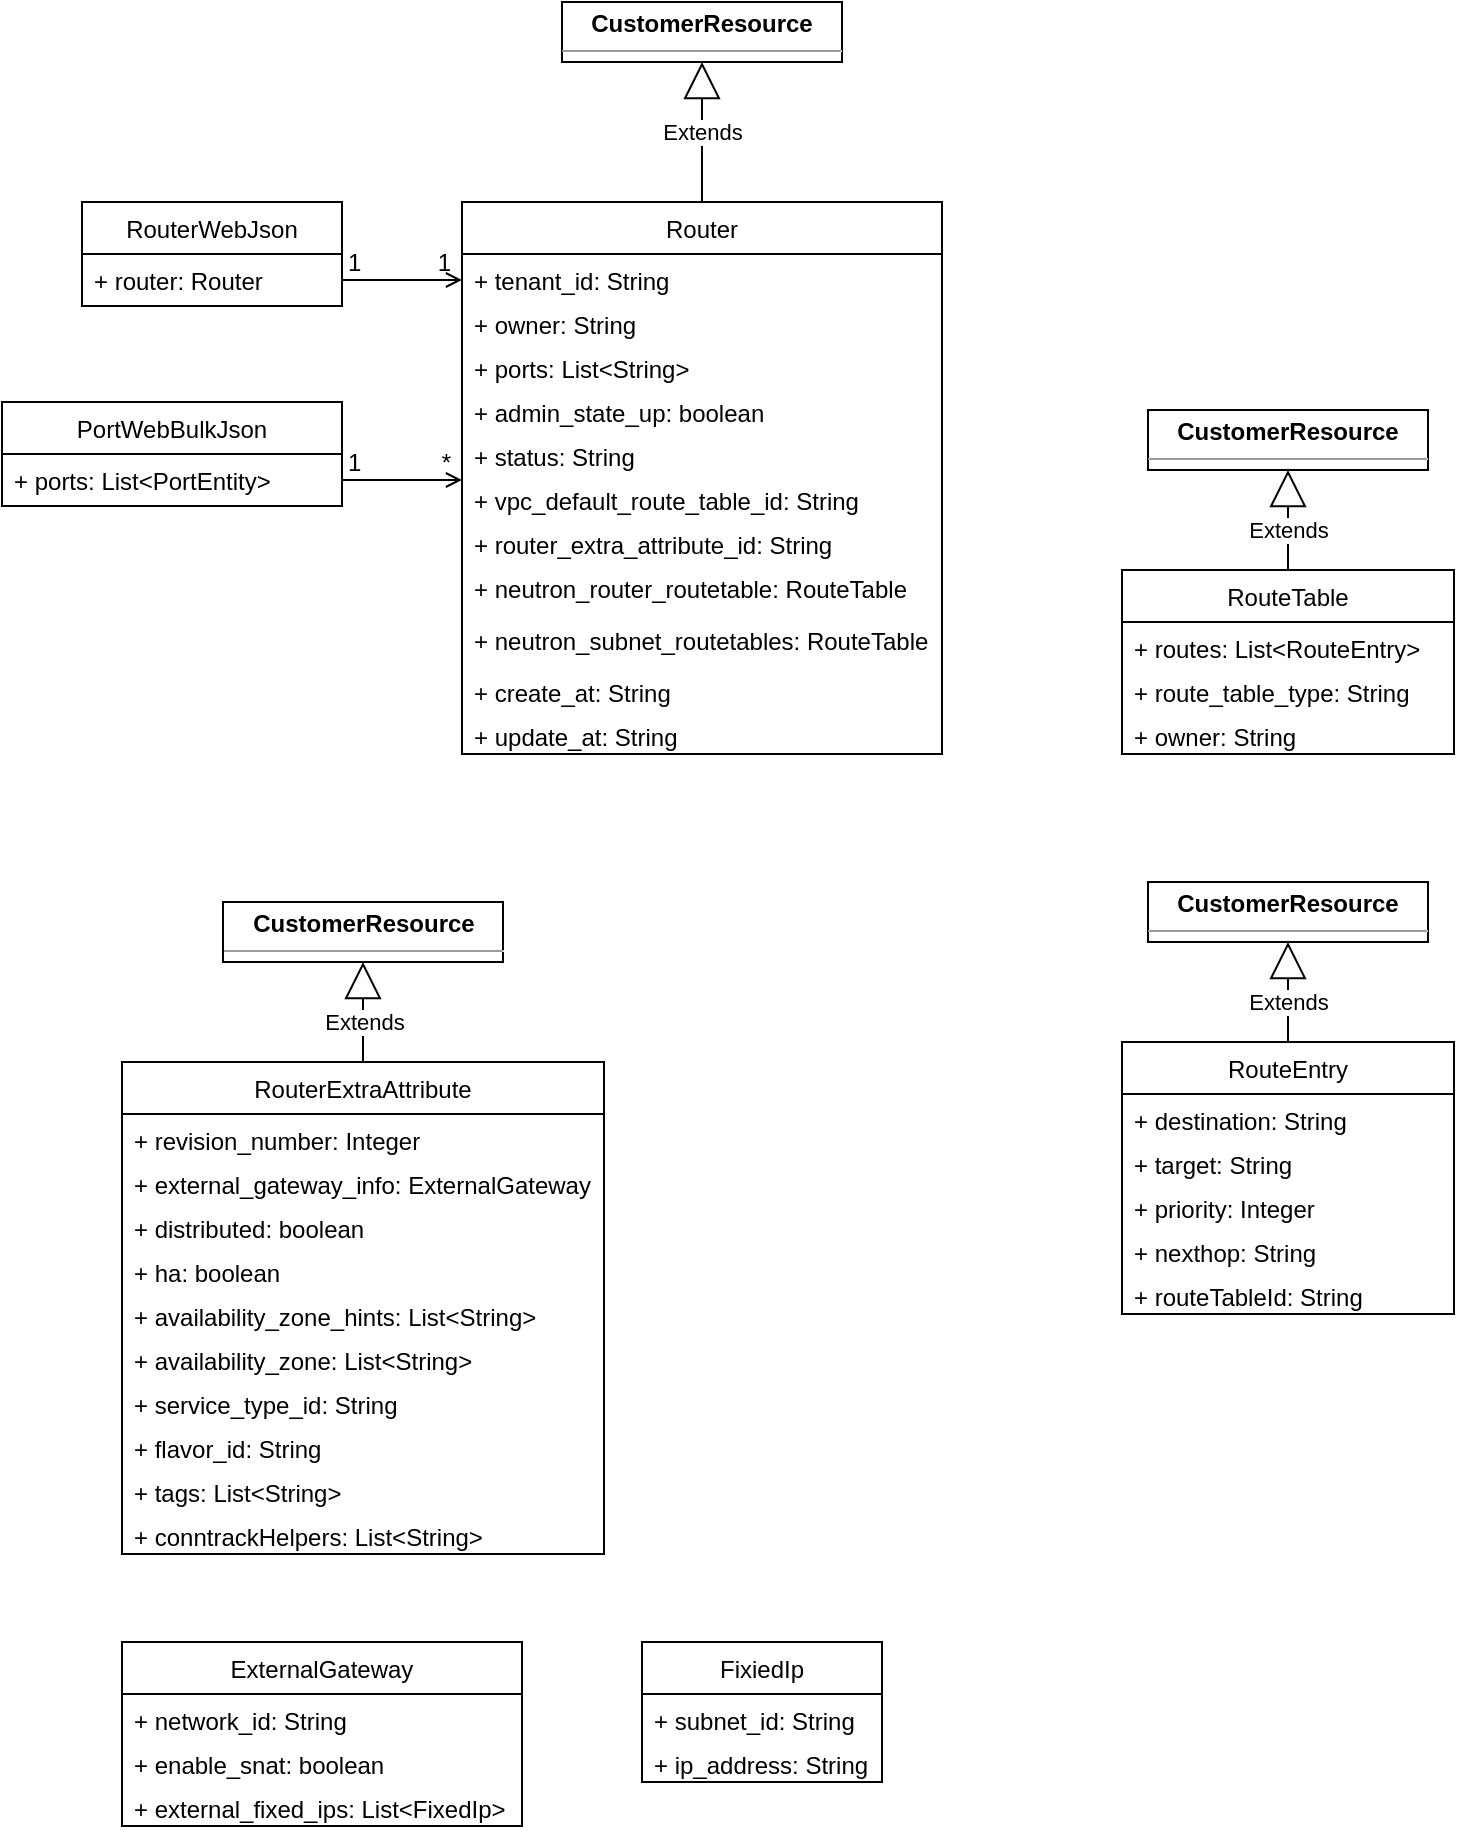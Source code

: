 <mxfile version="13.9.3" type="github">
  <diagram id="DPUrBqZssIUUh1KCcO0Q" name="Page-1">
    <mxGraphModel dx="739" dy="608" grid="1" gridSize="10" guides="1" tooltips="1" connect="1" arrows="1" fold="1" page="1" pageScale="1" pageWidth="850" pageHeight="1100" math="0" shadow="0">
      <root>
        <mxCell id="0" />
        <mxCell id="1" parent="0" />
        <mxCell id="jv4LJTuieP90ry7Ivdzs-1" value="Router" style="swimlane;fontStyle=0;childLayout=stackLayout;horizontal=1;startSize=26;fillColor=none;horizontalStack=0;resizeParent=1;resizeParentMax=0;resizeLast=0;collapsible=1;marginBottom=0;" vertex="1" parent="1">
          <mxGeometry x="310" y="120" width="240" height="276" as="geometry">
            <mxRectangle x="290" y="120" width="80" height="26" as="alternateBounds" />
          </mxGeometry>
        </mxCell>
        <mxCell id="jv4LJTuieP90ry7Ivdzs-8" value="+ tenant_id: String&#xa;" style="text;strokeColor=none;fillColor=none;align=left;verticalAlign=top;spacingLeft=4;spacingRight=4;overflow=hidden;rotatable=0;points=[[0,0.5],[1,0.5]];portConstraint=eastwest;" vertex="1" parent="jv4LJTuieP90ry7Ivdzs-1">
          <mxGeometry y="26" width="240" height="22" as="geometry" />
        </mxCell>
        <mxCell id="jv4LJTuieP90ry7Ivdzs-5" value="+ owner: String&#xa;" style="text;strokeColor=none;fillColor=none;align=left;verticalAlign=top;spacingLeft=4;spacingRight=4;overflow=hidden;rotatable=0;points=[[0,0.5],[1,0.5]];portConstraint=eastwest;" vertex="1" parent="jv4LJTuieP90ry7Ivdzs-1">
          <mxGeometry y="48" width="240" height="22" as="geometry" />
        </mxCell>
        <mxCell id="jv4LJTuieP90ry7Ivdzs-7" value="+ ports: List&lt;String&gt;&#xa;" style="text;strokeColor=none;fillColor=none;align=left;verticalAlign=top;spacingLeft=4;spacingRight=4;overflow=hidden;rotatable=0;points=[[0,0.5],[1,0.5]];portConstraint=eastwest;" vertex="1" parent="jv4LJTuieP90ry7Ivdzs-1">
          <mxGeometry y="70" width="240" height="22" as="geometry" />
        </mxCell>
        <mxCell id="jv4LJTuieP90ry7Ivdzs-10" value="+ admin_state_up: boolean&#xa;" style="text;strokeColor=none;fillColor=none;align=left;verticalAlign=top;spacingLeft=4;spacingRight=4;overflow=hidden;rotatable=0;points=[[0,0.5],[1,0.5]];portConstraint=eastwest;" vertex="1" parent="jv4LJTuieP90ry7Ivdzs-1">
          <mxGeometry y="92" width="240" height="22" as="geometry" />
        </mxCell>
        <mxCell id="jv4LJTuieP90ry7Ivdzs-9" value="+ status: String&#xa;" style="text;strokeColor=none;fillColor=none;align=left;verticalAlign=top;spacingLeft=4;spacingRight=4;overflow=hidden;rotatable=0;points=[[0,0.5],[1,0.5]];portConstraint=eastwest;" vertex="1" parent="jv4LJTuieP90ry7Ivdzs-1">
          <mxGeometry y="114" width="240" height="22" as="geometry" />
        </mxCell>
        <mxCell id="jv4LJTuieP90ry7Ivdzs-4" value="+ vpc_default_route_table_id: String&#xa;" style="text;strokeColor=none;fillColor=none;align=left;verticalAlign=top;spacingLeft=4;spacingRight=4;overflow=hidden;rotatable=0;points=[[0,0.5],[1,0.5]];portConstraint=eastwest;" vertex="1" parent="jv4LJTuieP90ry7Ivdzs-1">
          <mxGeometry y="136" width="240" height="22" as="geometry" />
        </mxCell>
        <mxCell id="jv4LJTuieP90ry7Ivdzs-6" value="+ router_extra_attribute_id: String&#xa;" style="text;strokeColor=none;fillColor=none;align=left;verticalAlign=top;spacingLeft=4;spacingRight=4;overflow=hidden;rotatable=0;points=[[0,0.5],[1,0.5]];portConstraint=eastwest;" vertex="1" parent="jv4LJTuieP90ry7Ivdzs-1">
          <mxGeometry y="158" width="240" height="22" as="geometry" />
        </mxCell>
        <mxCell id="jv4LJTuieP90ry7Ivdzs-2" value="+ neutron_router_routetable: RouteTable" style="text;strokeColor=none;fillColor=none;align=left;verticalAlign=top;spacingLeft=4;spacingRight=4;overflow=hidden;rotatable=0;points=[[0,0.5],[1,0.5]];portConstraint=eastwest;" vertex="1" parent="jv4LJTuieP90ry7Ivdzs-1">
          <mxGeometry y="180" width="240" height="26" as="geometry" />
        </mxCell>
        <mxCell id="jv4LJTuieP90ry7Ivdzs-3" value="+ neutron_subnet_routetables: RouteTable" style="text;strokeColor=none;fillColor=none;align=left;verticalAlign=top;spacingLeft=4;spacingRight=4;overflow=hidden;rotatable=0;points=[[0,0.5],[1,0.5]];portConstraint=eastwest;" vertex="1" parent="jv4LJTuieP90ry7Ivdzs-1">
          <mxGeometry y="206" width="240" height="26" as="geometry" />
        </mxCell>
        <mxCell id="jv4LJTuieP90ry7Ivdzs-32" value="+ create_at: String&#xa;" style="text;strokeColor=none;fillColor=none;align=left;verticalAlign=top;spacingLeft=4;spacingRight=4;overflow=hidden;rotatable=0;points=[[0,0.5],[1,0.5]];portConstraint=eastwest;" vertex="1" parent="jv4LJTuieP90ry7Ivdzs-1">
          <mxGeometry y="232" width="240" height="22" as="geometry" />
        </mxCell>
        <mxCell id="jv4LJTuieP90ry7Ivdzs-33" value="+ update_at: String&#xa;" style="text;strokeColor=none;fillColor=none;align=left;verticalAlign=top;spacingLeft=4;spacingRight=4;overflow=hidden;rotatable=0;points=[[0,0.5],[1,0.5]];portConstraint=eastwest;" vertex="1" parent="jv4LJTuieP90ry7Ivdzs-1">
          <mxGeometry y="254" width="240" height="22" as="geometry" />
        </mxCell>
        <mxCell id="jv4LJTuieP90ry7Ivdzs-34" value="Extends" style="endArrow=block;endSize=16;endFill=0;html=1;exitX=0.5;exitY=0;exitDx=0;exitDy=0;entryX=0.5;entryY=1;entryDx=0;entryDy=0;" edge="1" parent="1" source="jv4LJTuieP90ry7Ivdzs-1" target="jv4LJTuieP90ry7Ivdzs-40">
          <mxGeometry width="160" relative="1" as="geometry">
            <mxPoint x="300" y="30" as="sourcePoint" />
            <mxPoint x="405" y="40" as="targetPoint" />
          </mxGeometry>
        </mxCell>
        <mxCell id="jv4LJTuieP90ry7Ivdzs-35" value="RouterWebJson" style="swimlane;fontStyle=0;childLayout=stackLayout;horizontal=1;startSize=26;fillColor=none;horizontalStack=0;resizeParent=1;resizeParentMax=0;resizeLast=0;collapsible=1;marginBottom=0;" vertex="1" parent="1">
          <mxGeometry x="120" y="120" width="130" height="52" as="geometry" />
        </mxCell>
        <mxCell id="jv4LJTuieP90ry7Ivdzs-36" value="+ router: Router" style="text;strokeColor=none;fillColor=none;align=left;verticalAlign=top;spacingLeft=4;spacingRight=4;overflow=hidden;rotatable=0;points=[[0,0.5],[1,0.5]];portConstraint=eastwest;" vertex="1" parent="jv4LJTuieP90ry7Ivdzs-35">
          <mxGeometry y="26" width="130" height="26" as="geometry" />
        </mxCell>
        <mxCell id="jv4LJTuieP90ry7Ivdzs-37" value="" style="endArrow=open;shadow=0;strokeWidth=1;rounded=0;endFill=1;edgeStyle=elbowEdgeStyle;elbow=vertical;" edge="1" parent="1" source="jv4LJTuieP90ry7Ivdzs-36" target="jv4LJTuieP90ry7Ivdzs-1">
          <mxGeometry x="0.5" y="41" relative="1" as="geometry">
            <mxPoint x="160" y="200" as="sourcePoint" />
            <mxPoint x="260" y="200" as="targetPoint" />
            <mxPoint x="-40" y="32" as="offset" />
            <Array as="points">
              <mxPoint x="260" y="159" />
              <mxPoint x="250" y="180" />
              <mxPoint x="270" y="159" />
              <mxPoint x="260" y="139" />
              <mxPoint x="280" y="85" />
            </Array>
          </mxGeometry>
        </mxCell>
        <mxCell id="jv4LJTuieP90ry7Ivdzs-38" value="1" style="resizable=0;align=left;verticalAlign=bottom;labelBackgroundColor=none;fontSize=12;" connectable="0" vertex="1" parent="jv4LJTuieP90ry7Ivdzs-37">
          <mxGeometry x="-1" relative="1" as="geometry">
            <mxPoint x="1" as="offset" />
          </mxGeometry>
        </mxCell>
        <mxCell id="jv4LJTuieP90ry7Ivdzs-39" value="1" style="resizable=0;align=right;verticalAlign=bottom;labelBackgroundColor=none;fontSize=12;" connectable="0" vertex="1" parent="jv4LJTuieP90ry7Ivdzs-37">
          <mxGeometry x="1" relative="1" as="geometry">
            <mxPoint x="-4" as="offset" />
          </mxGeometry>
        </mxCell>
        <mxCell id="jv4LJTuieP90ry7Ivdzs-40" value="&lt;p style=&quot;margin: 0px ; margin-top: 4px ; text-align: center&quot;&gt;&lt;b&gt;CustomerResource&lt;/b&gt;&lt;/p&gt;&lt;hr size=&quot;1&quot;&gt;&lt;div style=&quot;height: 2px&quot;&gt;&lt;/div&gt;" style="verticalAlign=top;align=left;overflow=fill;fontSize=12;fontFamily=Helvetica;html=1;" vertex="1" parent="1">
          <mxGeometry x="360" y="20" width="140" height="30" as="geometry" />
        </mxCell>
        <mxCell id="jv4LJTuieP90ry7Ivdzs-41" value="PortWebBulkJson" style="swimlane;fontStyle=0;childLayout=stackLayout;horizontal=1;startSize=26;fillColor=none;horizontalStack=0;resizeParent=1;resizeParentMax=0;resizeLast=0;collapsible=1;marginBottom=0;" vertex="1" parent="1">
          <mxGeometry x="80" y="220" width="170" height="52" as="geometry" />
        </mxCell>
        <mxCell id="jv4LJTuieP90ry7Ivdzs-42" value="+ ports: List&lt;PortEntity&gt;" style="text;strokeColor=none;fillColor=none;align=left;verticalAlign=top;spacingLeft=4;spacingRight=4;overflow=hidden;rotatable=0;points=[[0,0.5],[1,0.5]];portConstraint=eastwest;" vertex="1" parent="jv4LJTuieP90ry7Ivdzs-41">
          <mxGeometry y="26" width="170" height="26" as="geometry" />
        </mxCell>
        <mxCell id="jv4LJTuieP90ry7Ivdzs-43" value="" style="endArrow=open;shadow=0;strokeWidth=1;rounded=0;endFill=1;edgeStyle=elbowEdgeStyle;elbow=vertical;" edge="1" parent="1" source="jv4LJTuieP90ry7Ivdzs-42" target="jv4LJTuieP90ry7Ivdzs-1">
          <mxGeometry x="0.5" y="41" relative="1" as="geometry">
            <mxPoint x="260" y="169" as="sourcePoint" />
            <mxPoint x="300" y="169" as="targetPoint" />
            <mxPoint x="-40" y="32" as="offset" />
            <Array as="points">
              <mxPoint x="280" y="259" />
              <mxPoint x="260" y="190" />
              <mxPoint x="280" y="169" />
              <mxPoint x="270" y="149" />
              <mxPoint x="290" y="95" />
            </Array>
          </mxGeometry>
        </mxCell>
        <mxCell id="jv4LJTuieP90ry7Ivdzs-44" value="1" style="resizable=0;align=left;verticalAlign=bottom;labelBackgroundColor=none;fontSize=12;" connectable="0" vertex="1" parent="jv4LJTuieP90ry7Ivdzs-43">
          <mxGeometry x="-1" relative="1" as="geometry">
            <mxPoint x="1" as="offset" />
          </mxGeometry>
        </mxCell>
        <mxCell id="jv4LJTuieP90ry7Ivdzs-45" value="*" style="resizable=0;align=right;verticalAlign=bottom;labelBackgroundColor=none;fontSize=12;" connectable="0" vertex="1" parent="jv4LJTuieP90ry7Ivdzs-43">
          <mxGeometry x="1" relative="1" as="geometry">
            <mxPoint x="-4" as="offset" />
          </mxGeometry>
        </mxCell>
        <mxCell id="jv4LJTuieP90ry7Ivdzs-48" value="RouteTable" style="swimlane;fontStyle=0;childLayout=stackLayout;horizontal=1;startSize=26;fillColor=none;horizontalStack=0;resizeParent=1;resizeParentMax=0;resizeLast=0;collapsible=1;marginBottom=0;" vertex="1" parent="1">
          <mxGeometry x="640" y="304" width="166" height="92" as="geometry">
            <mxRectangle x="290" y="120" width="80" height="26" as="alternateBounds" />
          </mxGeometry>
        </mxCell>
        <mxCell id="jv4LJTuieP90ry7Ivdzs-64" value="+ routes: List&lt;RouteEntry&gt;&#xa;" style="text;strokeColor=none;fillColor=none;align=left;verticalAlign=top;spacingLeft=4;spacingRight=4;overflow=hidden;rotatable=0;points=[[0,0.5],[1,0.5]];portConstraint=eastwest;" vertex="1" parent="jv4LJTuieP90ry7Ivdzs-48">
          <mxGeometry y="26" width="166" height="22" as="geometry" />
        </mxCell>
        <mxCell id="jv4LJTuieP90ry7Ivdzs-49" value="+ route_table_type: String&#xa;" style="text;strokeColor=none;fillColor=none;align=left;verticalAlign=top;spacingLeft=4;spacingRight=4;overflow=hidden;rotatable=0;points=[[0,0.5],[1,0.5]];portConstraint=eastwest;" vertex="1" parent="jv4LJTuieP90ry7Ivdzs-48">
          <mxGeometry y="48" width="166" height="22" as="geometry" />
        </mxCell>
        <mxCell id="jv4LJTuieP90ry7Ivdzs-50" value="+ owner: String&#xa;" style="text;strokeColor=none;fillColor=none;align=left;verticalAlign=top;spacingLeft=4;spacingRight=4;overflow=hidden;rotatable=0;points=[[0,0.5],[1,0.5]];portConstraint=eastwest;" vertex="1" parent="jv4LJTuieP90ry7Ivdzs-48">
          <mxGeometry y="70" width="166" height="22" as="geometry" />
        </mxCell>
        <mxCell id="jv4LJTuieP90ry7Ivdzs-60" value="Extends" style="endArrow=block;endSize=16;endFill=0;html=1;exitX=0.5;exitY=0;exitDx=0;exitDy=0;entryX=0.5;entryY=1;entryDx=0;entryDy=0;" edge="1" parent="1" source="jv4LJTuieP90ry7Ivdzs-48" target="jv4LJTuieP90ry7Ivdzs-62">
          <mxGeometry x="-0.2" width="160" relative="1" as="geometry">
            <mxPoint x="593" y="234" as="sourcePoint" />
            <mxPoint x="698" y="244" as="targetPoint" />
            <mxPoint as="offset" />
          </mxGeometry>
        </mxCell>
        <mxCell id="jv4LJTuieP90ry7Ivdzs-62" value="&lt;p style=&quot;margin: 0px ; margin-top: 4px ; text-align: center&quot;&gt;&lt;b&gt;CustomerResource&lt;/b&gt;&lt;/p&gt;&lt;hr size=&quot;1&quot;&gt;&lt;div style=&quot;height: 2px&quot;&gt;&lt;/div&gt;" style="verticalAlign=top;align=left;overflow=fill;fontSize=12;fontFamily=Helvetica;html=1;" vertex="1" parent="1">
          <mxGeometry x="653" y="224" width="140" height="30" as="geometry" />
        </mxCell>
        <mxCell id="jv4LJTuieP90ry7Ivdzs-65" value="RouteEntry" style="swimlane;fontStyle=0;childLayout=stackLayout;horizontal=1;startSize=26;fillColor=none;horizontalStack=0;resizeParent=1;resizeParentMax=0;resizeLast=0;collapsible=1;marginBottom=0;" vertex="1" parent="1">
          <mxGeometry x="640" y="540" width="166" height="136" as="geometry">
            <mxRectangle x="290" y="120" width="80" height="26" as="alternateBounds" />
          </mxGeometry>
        </mxCell>
        <mxCell id="jv4LJTuieP90ry7Ivdzs-66" value="+ destination: String&#xa;" style="text;strokeColor=none;fillColor=none;align=left;verticalAlign=top;spacingLeft=4;spacingRight=4;overflow=hidden;rotatable=0;points=[[0,0.5],[1,0.5]];portConstraint=eastwest;" vertex="1" parent="jv4LJTuieP90ry7Ivdzs-65">
          <mxGeometry y="26" width="166" height="22" as="geometry" />
        </mxCell>
        <mxCell id="jv4LJTuieP90ry7Ivdzs-67" value="+ target: String&#xa;" style="text;strokeColor=none;fillColor=none;align=left;verticalAlign=top;spacingLeft=4;spacingRight=4;overflow=hidden;rotatable=0;points=[[0,0.5],[1,0.5]];portConstraint=eastwest;" vertex="1" parent="jv4LJTuieP90ry7Ivdzs-65">
          <mxGeometry y="48" width="166" height="22" as="geometry" />
        </mxCell>
        <mxCell id="jv4LJTuieP90ry7Ivdzs-68" value="+ priority: Integer&#xa;" style="text;strokeColor=none;fillColor=none;align=left;verticalAlign=top;spacingLeft=4;spacingRight=4;overflow=hidden;rotatable=0;points=[[0,0.5],[1,0.5]];portConstraint=eastwest;" vertex="1" parent="jv4LJTuieP90ry7Ivdzs-65">
          <mxGeometry y="70" width="166" height="22" as="geometry" />
        </mxCell>
        <mxCell id="jv4LJTuieP90ry7Ivdzs-72" value="+ nexthop: String&#xa;" style="text;strokeColor=none;fillColor=none;align=left;verticalAlign=top;spacingLeft=4;spacingRight=4;overflow=hidden;rotatable=0;points=[[0,0.5],[1,0.5]];portConstraint=eastwest;" vertex="1" parent="jv4LJTuieP90ry7Ivdzs-65">
          <mxGeometry y="92" width="166" height="22" as="geometry" />
        </mxCell>
        <mxCell id="jv4LJTuieP90ry7Ivdzs-71" value="+ routeTableId: String&#xa;" style="text;strokeColor=none;fillColor=none;align=left;verticalAlign=top;spacingLeft=4;spacingRight=4;overflow=hidden;rotatable=0;points=[[0,0.5],[1,0.5]];portConstraint=eastwest;" vertex="1" parent="jv4LJTuieP90ry7Ivdzs-65">
          <mxGeometry y="114" width="166" height="22" as="geometry" />
        </mxCell>
        <mxCell id="jv4LJTuieP90ry7Ivdzs-69" value="Extends" style="endArrow=block;endSize=16;endFill=0;html=1;exitX=0.5;exitY=0;exitDx=0;exitDy=0;entryX=0.5;entryY=1;entryDx=0;entryDy=0;" edge="1" parent="1" source="jv4LJTuieP90ry7Ivdzs-65" target="jv4LJTuieP90ry7Ivdzs-70">
          <mxGeometry x="-0.2" width="160" relative="1" as="geometry">
            <mxPoint x="593" y="470" as="sourcePoint" />
            <mxPoint x="698" y="480" as="targetPoint" />
            <mxPoint as="offset" />
          </mxGeometry>
        </mxCell>
        <mxCell id="jv4LJTuieP90ry7Ivdzs-70" value="&lt;p style=&quot;margin: 0px ; margin-top: 4px ; text-align: center&quot;&gt;&lt;b&gt;CustomerResource&lt;/b&gt;&lt;/p&gt;&lt;hr size=&quot;1&quot;&gt;&lt;div style=&quot;height: 2px&quot;&gt;&lt;/div&gt;" style="verticalAlign=top;align=left;overflow=fill;fontSize=12;fontFamily=Helvetica;html=1;" vertex="1" parent="1">
          <mxGeometry x="653" y="460" width="140" height="30" as="geometry" />
        </mxCell>
        <mxCell id="jv4LJTuieP90ry7Ivdzs-73" value="RouterExtraAttribute" style="swimlane;fontStyle=0;childLayout=stackLayout;horizontal=1;startSize=26;fillColor=none;horizontalStack=0;resizeParent=1;resizeParentMax=0;resizeLast=0;collapsible=1;marginBottom=0;" vertex="1" parent="1">
          <mxGeometry x="140" y="550" width="241" height="246" as="geometry">
            <mxRectangle x="290" y="120" width="80" height="26" as="alternateBounds" />
          </mxGeometry>
        </mxCell>
        <mxCell id="jv4LJTuieP90ry7Ivdzs-74" value="+ revision_number: Integer&#xa;" style="text;strokeColor=none;fillColor=none;align=left;verticalAlign=top;spacingLeft=4;spacingRight=4;overflow=hidden;rotatable=0;points=[[0,0.5],[1,0.5]];portConstraint=eastwest;" vertex="1" parent="jv4LJTuieP90ry7Ivdzs-73">
          <mxGeometry y="26" width="241" height="22" as="geometry" />
        </mxCell>
        <mxCell id="jv4LJTuieP90ry7Ivdzs-75" value="+ external_gateway_info: ExternalGateway&#xa;" style="text;strokeColor=none;fillColor=none;align=left;verticalAlign=top;spacingLeft=4;spacingRight=4;overflow=hidden;rotatable=0;points=[[0,0.5],[1,0.5]];portConstraint=eastwest;" vertex="1" parent="jv4LJTuieP90ry7Ivdzs-73">
          <mxGeometry y="48" width="241" height="22" as="geometry" />
        </mxCell>
        <mxCell id="jv4LJTuieP90ry7Ivdzs-76" value="+ distributed: boolean&#xa;" style="text;strokeColor=none;fillColor=none;align=left;verticalAlign=top;spacingLeft=4;spacingRight=4;overflow=hidden;rotatable=0;points=[[0,0.5],[1,0.5]];portConstraint=eastwest;" vertex="1" parent="jv4LJTuieP90ry7Ivdzs-73">
          <mxGeometry y="70" width="241" height="22" as="geometry" />
        </mxCell>
        <mxCell id="jv4LJTuieP90ry7Ivdzs-77" value="+ ha: boolean&#xa;" style="text;strokeColor=none;fillColor=none;align=left;verticalAlign=top;spacingLeft=4;spacingRight=4;overflow=hidden;rotatable=0;points=[[0,0.5],[1,0.5]];portConstraint=eastwest;" vertex="1" parent="jv4LJTuieP90ry7Ivdzs-73">
          <mxGeometry y="92" width="241" height="22" as="geometry" />
        </mxCell>
        <mxCell id="jv4LJTuieP90ry7Ivdzs-78" value="+ availability_zone_hints: List&lt;String&gt;&#xa;" style="text;strokeColor=none;fillColor=none;align=left;verticalAlign=top;spacingLeft=4;spacingRight=4;overflow=hidden;rotatable=0;points=[[0,0.5],[1,0.5]];portConstraint=eastwest;" vertex="1" parent="jv4LJTuieP90ry7Ivdzs-73">
          <mxGeometry y="114" width="241" height="22" as="geometry" />
        </mxCell>
        <mxCell id="jv4LJTuieP90ry7Ivdzs-81" value="+ availability_zone: List&lt;String&gt;&#xa;" style="text;strokeColor=none;fillColor=none;align=left;verticalAlign=top;spacingLeft=4;spacingRight=4;overflow=hidden;rotatable=0;points=[[0,0.5],[1,0.5]];portConstraint=eastwest;" vertex="1" parent="jv4LJTuieP90ry7Ivdzs-73">
          <mxGeometry y="136" width="241" height="22" as="geometry" />
        </mxCell>
        <mxCell id="jv4LJTuieP90ry7Ivdzs-82" value="+ service_type_id: String&#xa;" style="text;strokeColor=none;fillColor=none;align=left;verticalAlign=top;spacingLeft=4;spacingRight=4;overflow=hidden;rotatable=0;points=[[0,0.5],[1,0.5]];portConstraint=eastwest;" vertex="1" parent="jv4LJTuieP90ry7Ivdzs-73">
          <mxGeometry y="158" width="241" height="22" as="geometry" />
        </mxCell>
        <mxCell id="jv4LJTuieP90ry7Ivdzs-83" value="+ flavor_id: String&#xa;" style="text;strokeColor=none;fillColor=none;align=left;verticalAlign=top;spacingLeft=4;spacingRight=4;overflow=hidden;rotatable=0;points=[[0,0.5],[1,0.5]];portConstraint=eastwest;" vertex="1" parent="jv4LJTuieP90ry7Ivdzs-73">
          <mxGeometry y="180" width="241" height="22" as="geometry" />
        </mxCell>
        <mxCell id="jv4LJTuieP90ry7Ivdzs-84" value="+ tags: List&lt;String&gt;&#xa;" style="text;strokeColor=none;fillColor=none;align=left;verticalAlign=top;spacingLeft=4;spacingRight=4;overflow=hidden;rotatable=0;points=[[0,0.5],[1,0.5]];portConstraint=eastwest;" vertex="1" parent="jv4LJTuieP90ry7Ivdzs-73">
          <mxGeometry y="202" width="241" height="22" as="geometry" />
        </mxCell>
        <mxCell id="jv4LJTuieP90ry7Ivdzs-85" value="+ conntrackHelpers: List&lt;String&gt;&#xa;" style="text;strokeColor=none;fillColor=none;align=left;verticalAlign=top;spacingLeft=4;spacingRight=4;overflow=hidden;rotatable=0;points=[[0,0.5],[1,0.5]];portConstraint=eastwest;" vertex="1" parent="jv4LJTuieP90ry7Ivdzs-73">
          <mxGeometry y="224" width="241" height="22" as="geometry" />
        </mxCell>
        <mxCell id="jv4LJTuieP90ry7Ivdzs-79" value="Extends" style="endArrow=block;endSize=16;endFill=0;html=1;exitX=0.5;exitY=0;exitDx=0;exitDy=0;entryX=0.5;entryY=1;entryDx=0;entryDy=0;" edge="1" parent="1" source="jv4LJTuieP90ry7Ivdzs-73" target="jv4LJTuieP90ry7Ivdzs-80">
          <mxGeometry x="-0.2" width="160" relative="1" as="geometry">
            <mxPoint x="130.5" y="480" as="sourcePoint" />
            <mxPoint x="235.5" y="490" as="targetPoint" />
            <mxPoint as="offset" />
          </mxGeometry>
        </mxCell>
        <mxCell id="jv4LJTuieP90ry7Ivdzs-80" value="&lt;p style=&quot;margin: 0px ; margin-top: 4px ; text-align: center&quot;&gt;&lt;b&gt;CustomerResource&lt;/b&gt;&lt;/p&gt;&lt;hr size=&quot;1&quot;&gt;&lt;div style=&quot;height: 2px&quot;&gt;&lt;/div&gt;" style="verticalAlign=top;align=left;overflow=fill;fontSize=12;fontFamily=Helvetica;html=1;" vertex="1" parent="1">
          <mxGeometry x="190.5" y="470" width="140" height="30" as="geometry" />
        </mxCell>
        <mxCell id="jv4LJTuieP90ry7Ivdzs-86" value="ExternalGateway" style="swimlane;fontStyle=0;childLayout=stackLayout;horizontal=1;startSize=26;fillColor=none;horizontalStack=0;resizeParent=1;resizeParentMax=0;resizeLast=0;collapsible=1;marginBottom=0;" vertex="1" parent="1">
          <mxGeometry x="140" y="840" width="200" height="92" as="geometry">
            <mxRectangle x="290" y="120" width="80" height="26" as="alternateBounds" />
          </mxGeometry>
        </mxCell>
        <mxCell id="jv4LJTuieP90ry7Ivdzs-87" value="+ network_id: String&#xa;" style="text;strokeColor=none;fillColor=none;align=left;verticalAlign=top;spacingLeft=4;spacingRight=4;overflow=hidden;rotatable=0;points=[[0,0.5],[1,0.5]];portConstraint=eastwest;" vertex="1" parent="jv4LJTuieP90ry7Ivdzs-86">
          <mxGeometry y="26" width="200" height="22" as="geometry" />
        </mxCell>
        <mxCell id="jv4LJTuieP90ry7Ivdzs-88" value="+ enable_snat: boolean&#xa;" style="text;strokeColor=none;fillColor=none;align=left;verticalAlign=top;spacingLeft=4;spacingRight=4;overflow=hidden;rotatable=0;points=[[0,0.5],[1,0.5]];portConstraint=eastwest;" vertex="1" parent="jv4LJTuieP90ry7Ivdzs-86">
          <mxGeometry y="48" width="200" height="22" as="geometry" />
        </mxCell>
        <mxCell id="jv4LJTuieP90ry7Ivdzs-89" value="+ external_fixed_ips: List&lt;FixedIp&gt;&#xa;" style="text;strokeColor=none;fillColor=none;align=left;verticalAlign=top;spacingLeft=4;spacingRight=4;overflow=hidden;rotatable=0;points=[[0,0.5],[1,0.5]];portConstraint=eastwest;" vertex="1" parent="jv4LJTuieP90ry7Ivdzs-86">
          <mxGeometry y="70" width="200" height="22" as="geometry" />
        </mxCell>
        <mxCell id="jv4LJTuieP90ry7Ivdzs-92" value="FixiedIp" style="swimlane;fontStyle=0;childLayout=stackLayout;horizontal=1;startSize=26;fillColor=none;horizontalStack=0;resizeParent=1;resizeParentMax=0;resizeLast=0;collapsible=1;marginBottom=0;" vertex="1" parent="1">
          <mxGeometry x="400" y="840" width="120" height="70" as="geometry">
            <mxRectangle x="290" y="120" width="80" height="26" as="alternateBounds" />
          </mxGeometry>
        </mxCell>
        <mxCell id="jv4LJTuieP90ry7Ivdzs-93" value="+ subnet_id: String&#xa;" style="text;strokeColor=none;fillColor=none;align=left;verticalAlign=top;spacingLeft=4;spacingRight=4;overflow=hidden;rotatable=0;points=[[0,0.5],[1,0.5]];portConstraint=eastwest;" vertex="1" parent="jv4LJTuieP90ry7Ivdzs-92">
          <mxGeometry y="26" width="120" height="22" as="geometry" />
        </mxCell>
        <mxCell id="jv4LJTuieP90ry7Ivdzs-94" value="+ ip_address: String&#xa;" style="text;strokeColor=none;fillColor=none;align=left;verticalAlign=top;spacingLeft=4;spacingRight=4;overflow=hidden;rotatable=0;points=[[0,0.5],[1,0.5]];portConstraint=eastwest;" vertex="1" parent="jv4LJTuieP90ry7Ivdzs-92">
          <mxGeometry y="48" width="120" height="22" as="geometry" />
        </mxCell>
      </root>
    </mxGraphModel>
  </diagram>
</mxfile>
